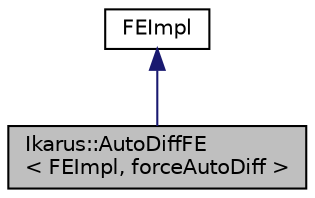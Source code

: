 digraph "Ikarus::AutoDiffFE&lt; FEImpl, forceAutoDiff &gt;"
{
 // LATEX_PDF_SIZE
  edge [fontname="Helvetica",fontsize="10",labelfontname="Helvetica",labelfontsize="10"];
  node [fontname="Helvetica",fontsize="10",shape=record];
  Node1 [label="Ikarus::AutoDiffFE\l\< FEImpl, forceAutoDiff \>",height=0.2,width=0.4,color="black", fillcolor="grey75", style="filled", fontcolor="black",tooltip="AutoDiffFE class, an automatic differentiation wrapper for finite elements."];
  Node2 -> Node1 [dir="back",color="midnightblue",fontsize="10",style="solid",fontname="Helvetica"];
  Node2 [label="FEImpl",height=0.2,width=0.4,color="black", fillcolor="white", style="filled",tooltip=" "];
}
